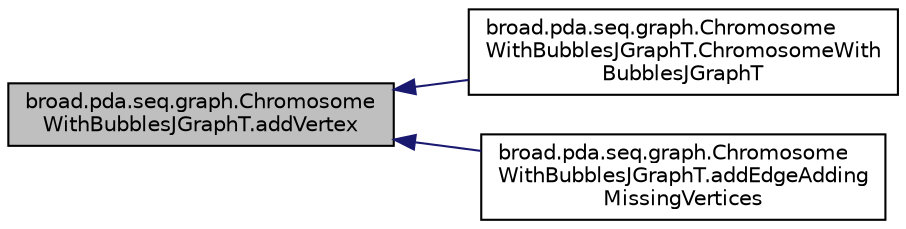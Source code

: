 digraph "broad.pda.seq.graph.ChromosomeWithBubblesJGraphT.addVertex"
{
  edge [fontname="Helvetica",fontsize="10",labelfontname="Helvetica",labelfontsize="10"];
  node [fontname="Helvetica",fontsize="10",shape=record];
  rankdir="LR";
  Node1 [label="broad.pda.seq.graph.Chromosome\lWithBubblesJGraphT.addVertex",height=0.2,width=0.4,color="black", fillcolor="grey75", style="filled" fontcolor="black"];
  Node1 -> Node2 [dir="back",color="midnightblue",fontsize="10",style="solid"];
  Node2 [label="broad.pda.seq.graph.Chromosome\lWithBubblesJGraphT.ChromosomeWith\lBubblesJGraphT",height=0.2,width=0.4,color="black", fillcolor="white", style="filled",URL="$classbroad_1_1pda_1_1seq_1_1graph_1_1_chromosome_with_bubbles_j_graph_t.html#a16943b77a60f60314c4347bec8dbc694"];
  Node1 -> Node3 [dir="back",color="midnightblue",fontsize="10",style="solid"];
  Node3 [label="broad.pda.seq.graph.Chromosome\lWithBubblesJGraphT.addEdgeAdding\lMissingVertices",height=0.2,width=0.4,color="black", fillcolor="white", style="filled",URL="$classbroad_1_1pda_1_1seq_1_1graph_1_1_chromosome_with_bubbles_j_graph_t.html#acefbfff6a2a745f7cf420f8d4c5a0e15"];
}

